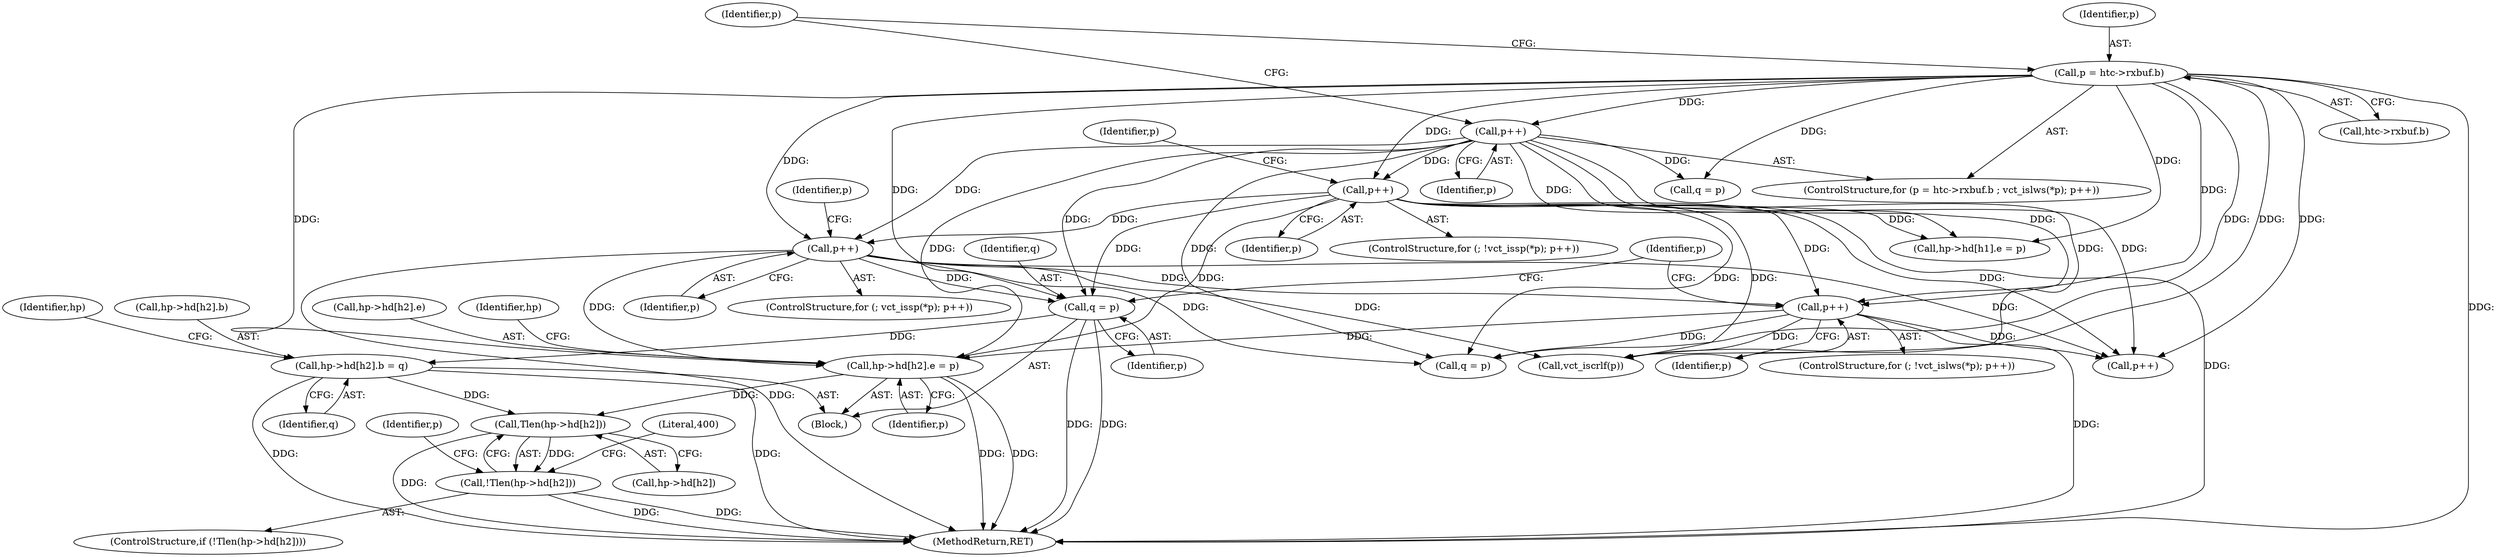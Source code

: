 digraph "0_Varnish-Cache_85e8468bec9416bd7e16b0d80cb820ecd2b330c3_0@pointer" {
"1000228" [label="(Call,Tlen(hp->hd[h2]))"];
"1000208" [label="(Call,hp->hd[h2].b = q)"];
"1000191" [label="(Call,q = p)"];
"1000182" [label="(Call,p++)"];
"1000151" [label="(Call,p++)"];
"1000140" [label="(Call,p++)"];
"1000130" [label="(Call,p = htc->rxbuf.b)"];
"1000217" [label="(Call,hp->hd[h2].e = p)"];
"1000199" [label="(Call,p++)"];
"1000227" [label="(Call,!Tlen(hp->hd[h2]))"];
"1000254" [label="(Call,vct_iscrlf(p))"];
"1000240" [label="(Call,p++)"];
"1000239" [label="(Identifier,p)"];
"1000116" [label="(Block,)"];
"1000192" [label="(Identifier,q)"];
"1000151" [label="(Call,p++)"];
"1000183" [label="(Identifier,p)"];
"1000129" [label="(ControlStructure,for (p = htc->rxbuf.b ; vct_islws(*p); p++))"];
"1000193" [label="(Identifier,p)"];
"1000178" [label="(ControlStructure,for (; vct_issp(*p); p++))"];
"1000359" [label="(MethodReturn,RET)"];
"1000200" [label="(Identifier,p)"];
"1000199" [label="(Call,p++)"];
"1000218" [label="(Call,hp->hd[h2].e)"];
"1000194" [label="(ControlStructure,for (; !vct_islws(*p); p++))"];
"1000235" [label="(Literal,400)"];
"1000221" [label="(Identifier,hp)"];
"1000169" [label="(Call,hp->hd[h1].e = p)"];
"1000181" [label="(Identifier,p)"];
"1000226" [label="(ControlStructure,if (!Tlen(hp->hd[h2])))"];
"1000231" [label="(Identifier,hp)"];
"1000229" [label="(Call,hp->hd[h2])"];
"1000228" [label="(Call,Tlen(hp->hd[h2]))"];
"1000208" [label="(Call,hp->hd[h2].b = q)"];
"1000249" [label="(Call,q = p)"];
"1000152" [label="(Identifier,p)"];
"1000140" [label="(Call,p++)"];
"1000225" [label="(Identifier,p)"];
"1000217" [label="(Call,hp->hd[h2].e = p)"];
"1000227" [label="(Call,!Tlen(hp->hd[h2]))"];
"1000141" [label="(Identifier,p)"];
"1000143" [label="(Call,q = p)"];
"1000182" [label="(Call,p++)"];
"1000150" [label="(Identifier,p)"];
"1000139" [label="(Identifier,p)"];
"1000131" [label="(Identifier,p)"];
"1000198" [label="(Identifier,p)"];
"1000191" [label="(Call,q = p)"];
"1000132" [label="(Call,htc->rxbuf.b)"];
"1000216" [label="(Identifier,q)"];
"1000130" [label="(Call,p = htc->rxbuf.b)"];
"1000146" [label="(ControlStructure,for (; !vct_issp(*p); p++))"];
"1000209" [label="(Call,hp->hd[h2].b)"];
"1000228" -> "1000227"  [label="AST: "];
"1000228" -> "1000229"  [label="CFG: "];
"1000229" -> "1000228"  [label="AST: "];
"1000227" -> "1000228"  [label="CFG: "];
"1000228" -> "1000359"  [label="DDG: "];
"1000228" -> "1000227"  [label="DDG: "];
"1000208" -> "1000228"  [label="DDG: "];
"1000217" -> "1000228"  [label="DDG: "];
"1000208" -> "1000116"  [label="AST: "];
"1000208" -> "1000216"  [label="CFG: "];
"1000209" -> "1000208"  [label="AST: "];
"1000216" -> "1000208"  [label="AST: "];
"1000221" -> "1000208"  [label="CFG: "];
"1000208" -> "1000359"  [label="DDG: "];
"1000208" -> "1000359"  [label="DDG: "];
"1000191" -> "1000208"  [label="DDG: "];
"1000191" -> "1000116"  [label="AST: "];
"1000191" -> "1000193"  [label="CFG: "];
"1000192" -> "1000191"  [label="AST: "];
"1000193" -> "1000191"  [label="AST: "];
"1000198" -> "1000191"  [label="CFG: "];
"1000191" -> "1000359"  [label="DDG: "];
"1000191" -> "1000359"  [label="DDG: "];
"1000182" -> "1000191"  [label="DDG: "];
"1000151" -> "1000191"  [label="DDG: "];
"1000140" -> "1000191"  [label="DDG: "];
"1000130" -> "1000191"  [label="DDG: "];
"1000182" -> "1000178"  [label="AST: "];
"1000182" -> "1000183"  [label="CFG: "];
"1000183" -> "1000182"  [label="AST: "];
"1000181" -> "1000182"  [label="CFG: "];
"1000182" -> "1000359"  [label="DDG: "];
"1000151" -> "1000182"  [label="DDG: "];
"1000140" -> "1000182"  [label="DDG: "];
"1000130" -> "1000182"  [label="DDG: "];
"1000182" -> "1000199"  [label="DDG: "];
"1000182" -> "1000217"  [label="DDG: "];
"1000182" -> "1000240"  [label="DDG: "];
"1000182" -> "1000249"  [label="DDG: "];
"1000182" -> "1000254"  [label="DDG: "];
"1000151" -> "1000146"  [label="AST: "];
"1000151" -> "1000152"  [label="CFG: "];
"1000152" -> "1000151"  [label="AST: "];
"1000150" -> "1000151"  [label="CFG: "];
"1000151" -> "1000359"  [label="DDG: "];
"1000140" -> "1000151"  [label="DDG: "];
"1000130" -> "1000151"  [label="DDG: "];
"1000151" -> "1000169"  [label="DDG: "];
"1000151" -> "1000199"  [label="DDG: "];
"1000151" -> "1000217"  [label="DDG: "];
"1000151" -> "1000240"  [label="DDG: "];
"1000151" -> "1000249"  [label="DDG: "];
"1000151" -> "1000254"  [label="DDG: "];
"1000140" -> "1000129"  [label="AST: "];
"1000140" -> "1000141"  [label="CFG: "];
"1000141" -> "1000140"  [label="AST: "];
"1000139" -> "1000140"  [label="CFG: "];
"1000130" -> "1000140"  [label="DDG: "];
"1000140" -> "1000143"  [label="DDG: "];
"1000140" -> "1000169"  [label="DDG: "];
"1000140" -> "1000199"  [label="DDG: "];
"1000140" -> "1000217"  [label="DDG: "];
"1000140" -> "1000240"  [label="DDG: "];
"1000140" -> "1000249"  [label="DDG: "];
"1000140" -> "1000254"  [label="DDG: "];
"1000130" -> "1000129"  [label="AST: "];
"1000130" -> "1000132"  [label="CFG: "];
"1000131" -> "1000130"  [label="AST: "];
"1000132" -> "1000130"  [label="AST: "];
"1000139" -> "1000130"  [label="CFG: "];
"1000130" -> "1000359"  [label="DDG: "];
"1000130" -> "1000143"  [label="DDG: "];
"1000130" -> "1000169"  [label="DDG: "];
"1000130" -> "1000199"  [label="DDG: "];
"1000130" -> "1000217"  [label="DDG: "];
"1000130" -> "1000240"  [label="DDG: "];
"1000130" -> "1000249"  [label="DDG: "];
"1000130" -> "1000254"  [label="DDG: "];
"1000217" -> "1000116"  [label="AST: "];
"1000217" -> "1000225"  [label="CFG: "];
"1000218" -> "1000217"  [label="AST: "];
"1000225" -> "1000217"  [label="AST: "];
"1000231" -> "1000217"  [label="CFG: "];
"1000217" -> "1000359"  [label="DDG: "];
"1000217" -> "1000359"  [label="DDG: "];
"1000199" -> "1000217"  [label="DDG: "];
"1000199" -> "1000194"  [label="AST: "];
"1000199" -> "1000200"  [label="CFG: "];
"1000200" -> "1000199"  [label="AST: "];
"1000198" -> "1000199"  [label="CFG: "];
"1000199" -> "1000359"  [label="DDG: "];
"1000199" -> "1000240"  [label="DDG: "];
"1000199" -> "1000249"  [label="DDG: "];
"1000199" -> "1000254"  [label="DDG: "];
"1000227" -> "1000226"  [label="AST: "];
"1000235" -> "1000227"  [label="CFG: "];
"1000239" -> "1000227"  [label="CFG: "];
"1000227" -> "1000359"  [label="DDG: "];
"1000227" -> "1000359"  [label="DDG: "];
}
